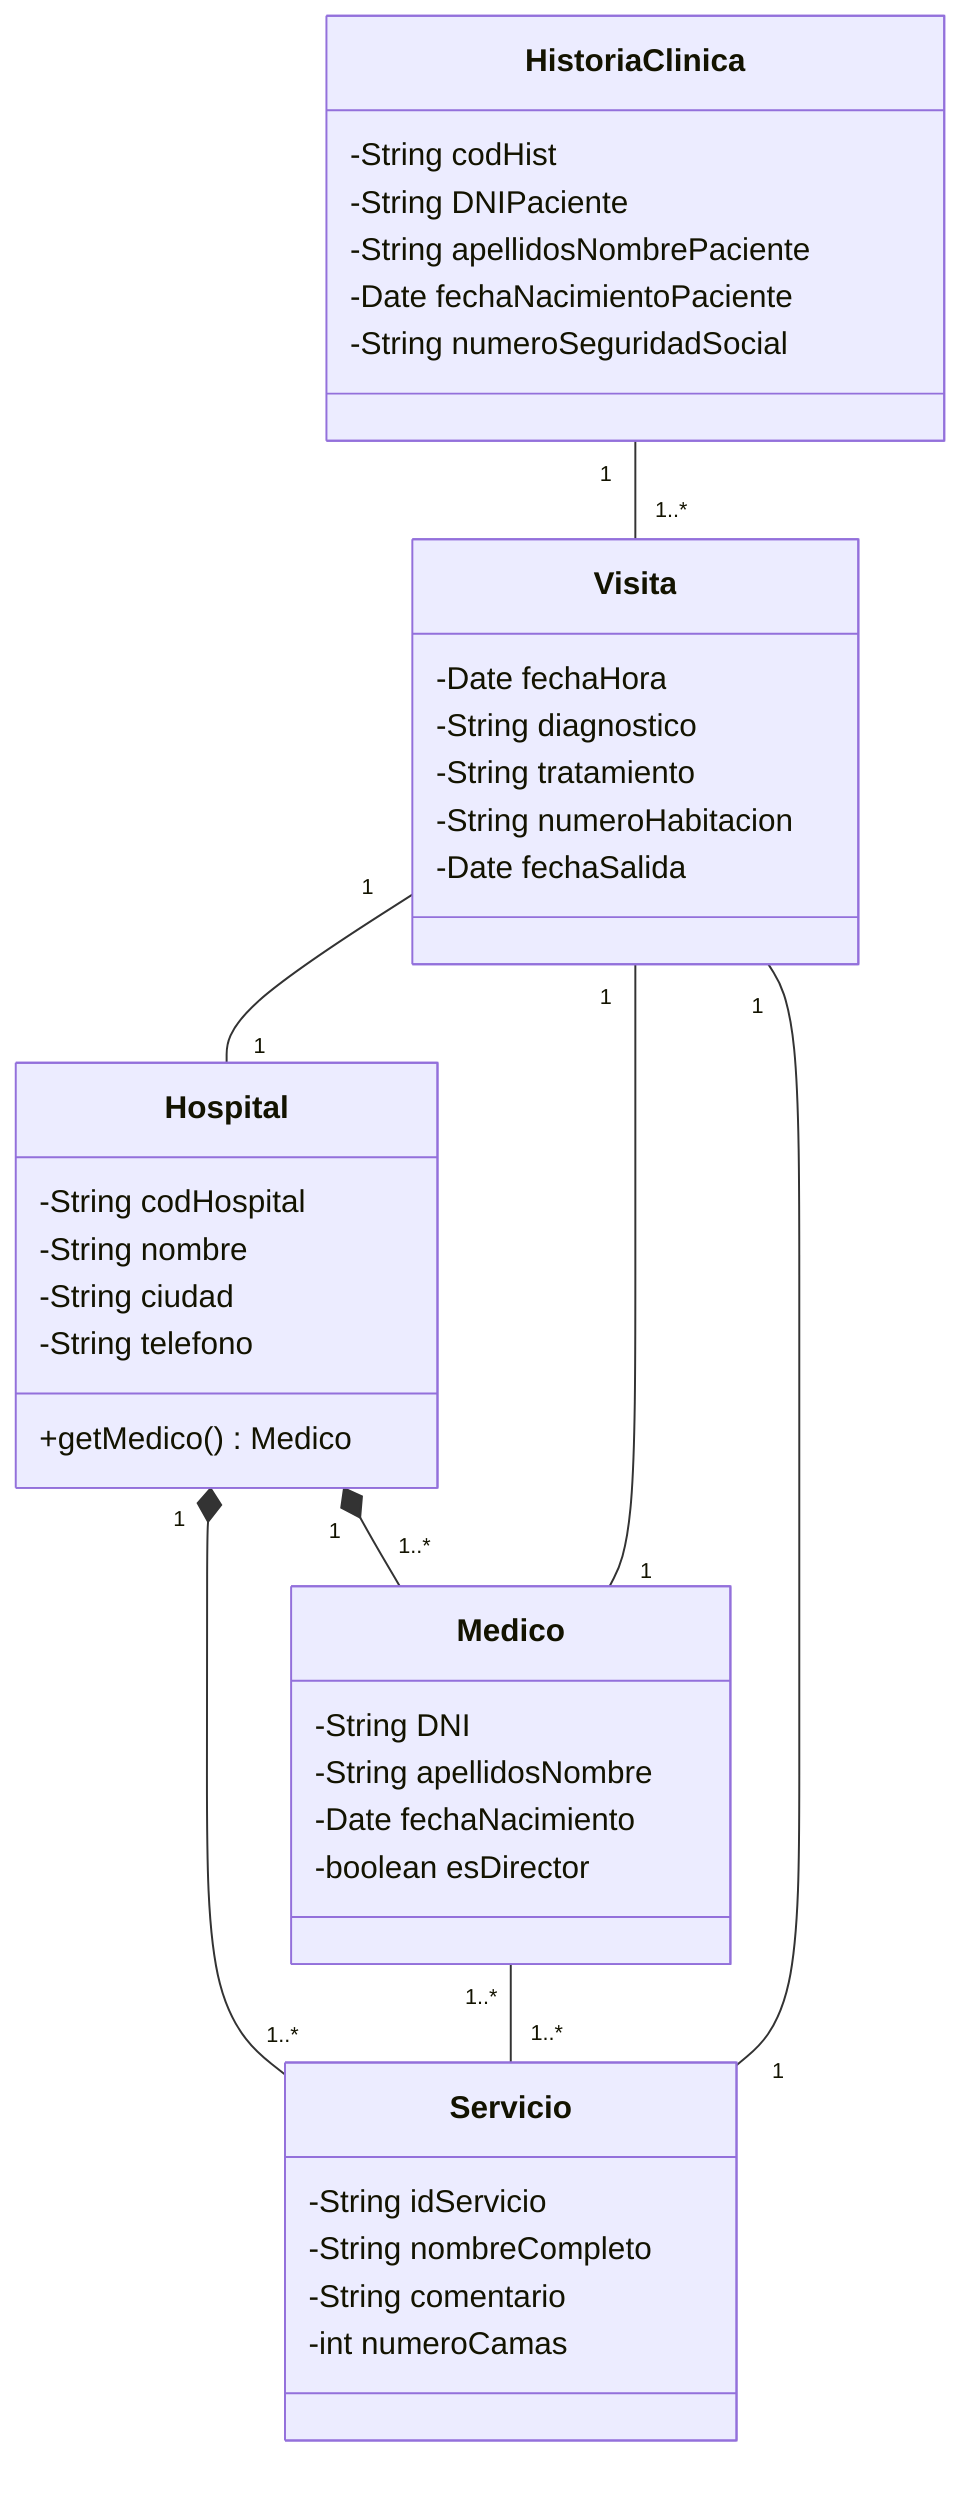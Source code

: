 classDiagram
    class Hospital {
        -String codHospital
        -String nombre
        -String ciudad
        -String telefono
        +getMedico() Medico
    }

    class Servicio {
        -String idServicio
        -String nombreCompleto
        -String comentario
        -int numeroCamas
    }

    class Medico {
        -String DNI
        -String apellidosNombre
        -Date fechaNacimiento
        -boolean esDirector
    }

    class HistoriaClinica {
        -String codHist
        -String DNIPaciente
        -String apellidosNombrePaciente
        -Date fechaNacimientoPaciente
        -String numeroSeguridadSocial
    }

    class Visita {
        -Date fechaHora
        -String diagnostico
        -String tratamiento
        -String numeroHabitacion
        -Date fechaSalida
    }

    Hospital "1" *-- "1..*" Servicio
    Hospital "1" *-- "1..*" Medico
    Medico "1..*" -- "1..*" Servicio
    HistoriaClinica "1" -- "1..*" Visita
    Visita "1" -- "1" Hospital
    Visita "1" -- "1" Servicio
    Visita "1" -- "1" Medico